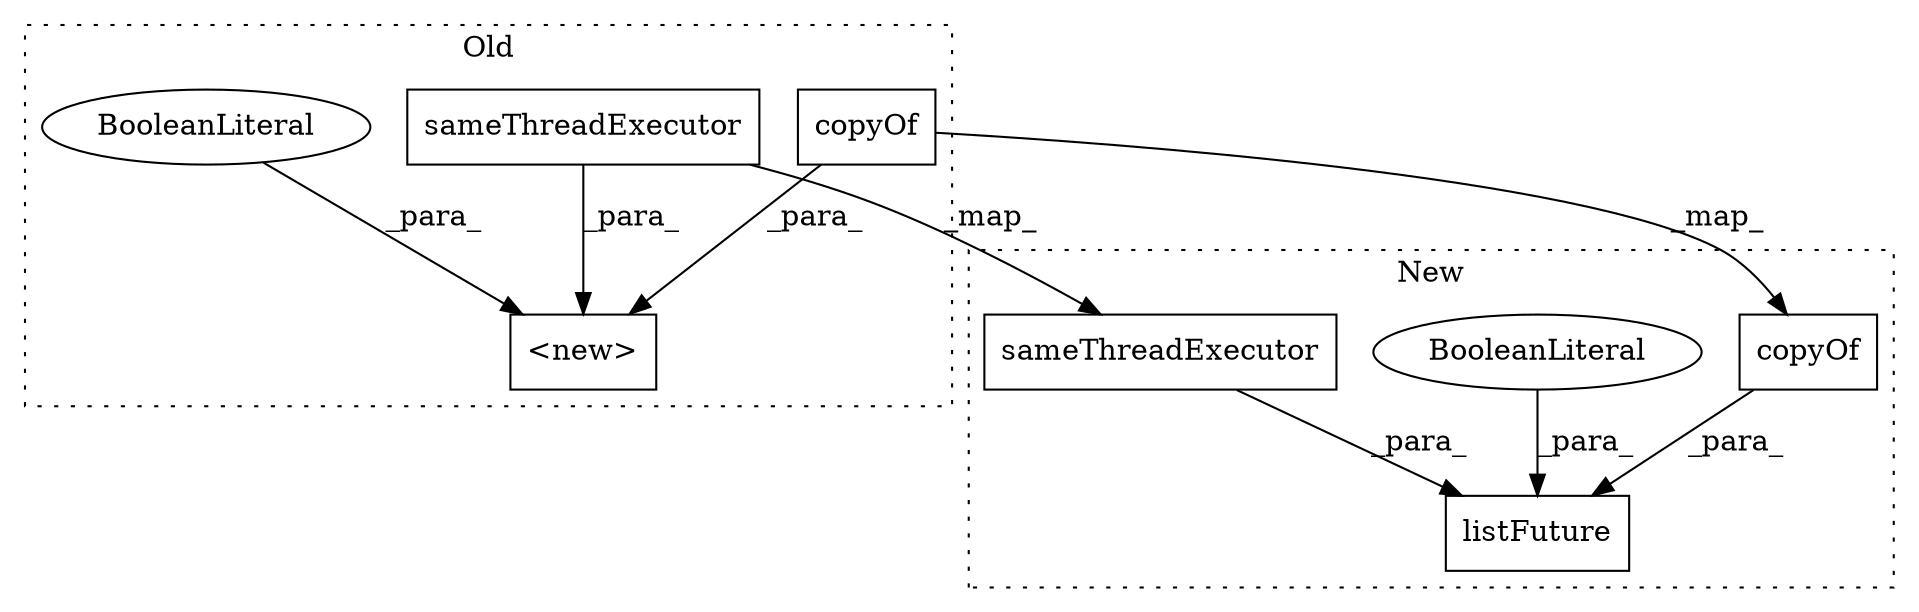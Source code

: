digraph G {
subgraph cluster0 {
1 [label="sameThreadExecutor" a="32" s="29216" l="20" shape="box"];
5 [label="<new>" a="14" s="29139,29236" l="18,1" shape="box"];
6 [label="BooleanLiteral" a="9" s="29188" l="4" shape="ellipse"];
7 [label="copyOf" a="32" s="29171,29185" l="7,1" shape="box"];
label = "Old";
style="dotted";
}
subgraph cluster1 {
2 [label="sameThreadExecutor" a="32" s="29342" l="20" shape="box"];
3 [label="listFuture" a="32" s="29272,29362" l="11,1" shape="box"];
4 [label="BooleanLiteral" a="9" s="29314" l="4" shape="ellipse"];
8 [label="copyOf" a="32" s="29297,29311" l="7,1" shape="box"];
label = "New";
style="dotted";
}
1 -> 5 [label="_para_"];
1 -> 2 [label="_map_"];
2 -> 3 [label="_para_"];
4 -> 3 [label="_para_"];
6 -> 5 [label="_para_"];
7 -> 5 [label="_para_"];
7 -> 8 [label="_map_"];
8 -> 3 [label="_para_"];
}